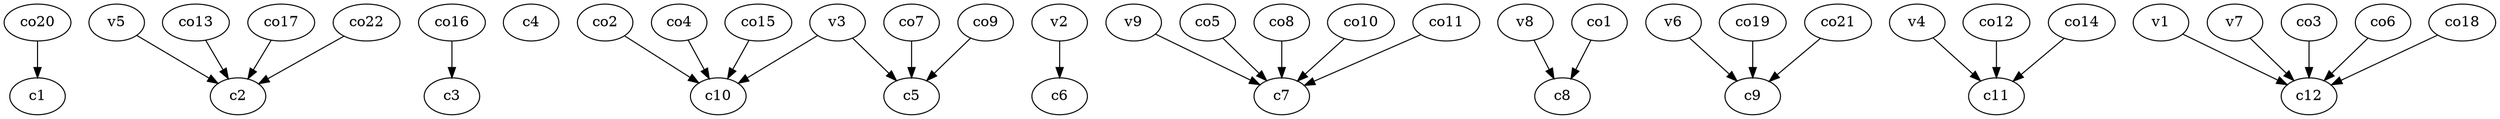 strict digraph  {
c1;
c2;
c3;
c4;
c5;
c6;
c7;
c8;
c9;
c10;
c11;
c12;
v1;
v2;
v3;
v4;
v5;
v6;
v7;
v8;
v9;
co1;
co2;
co3;
co4;
co5;
co6;
co7;
co8;
co9;
co10;
co11;
co12;
co13;
co14;
co15;
co16;
co17;
co18;
co19;
co20;
co21;
co22;
v1 -> c12  [weight=1];
v2 -> c6  [weight=1];
v3 -> c10  [weight=1];
v3 -> c5  [weight=1];
v4 -> c11  [weight=1];
v5 -> c2  [weight=1];
v6 -> c9  [weight=1];
v7 -> c12  [weight=1];
v8 -> c8  [weight=1];
v9 -> c7  [weight=1];
co1 -> c8  [weight=1];
co2 -> c10  [weight=1];
co3 -> c12  [weight=1];
co4 -> c10  [weight=1];
co5 -> c7  [weight=1];
co6 -> c12  [weight=1];
co7 -> c5  [weight=1];
co8 -> c7  [weight=1];
co9 -> c5  [weight=1];
co10 -> c7  [weight=1];
co11 -> c7  [weight=1];
co12 -> c11  [weight=1];
co13 -> c2  [weight=1];
co14 -> c11  [weight=1];
co15 -> c10  [weight=1];
co16 -> c3  [weight=1];
co17 -> c2  [weight=1];
co18 -> c12  [weight=1];
co19 -> c9  [weight=1];
co20 -> c1  [weight=1];
co21 -> c9  [weight=1];
co22 -> c2  [weight=1];
}
